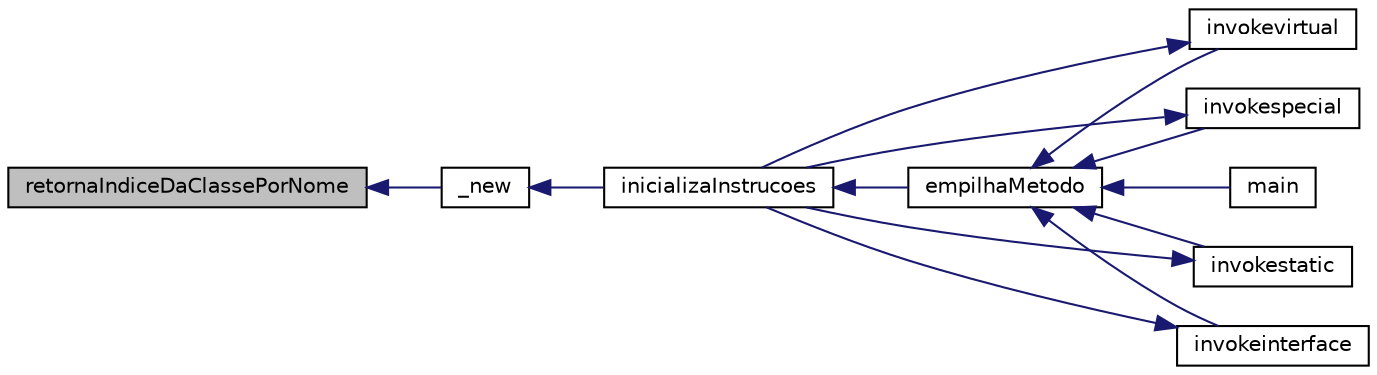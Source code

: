 digraph "retornaIndiceDaClassePorNome"
{
 // INTERACTIVE_SVG=YES
  edge [fontname="Helvetica",fontsize="10",labelfontname="Helvetica",labelfontsize="10"];
  node [fontname="Helvetica",fontsize="10",shape=record];
  rankdir="LR";
  Node301 [label="retornaIndiceDaClassePorNome",height=0.2,width=0.4,color="black", fillcolor="grey75", style="filled", fontcolor="black"];
  Node301 -> Node302 [dir="back",color="midnightblue",fontsize="10",style="solid"];
  Node302 [label="_new",height=0.2,width=0.4,color="black", fillcolor="white", style="filled",URL="$instrucao_8h.html#af21ec92bed0d3e19db5ea4750b3a496f"];
  Node302 -> Node303 [dir="back",color="midnightblue",fontsize="10",style="solid"];
  Node303 [label="inicializaInstrucoes",height=0.2,width=0.4,color="black", fillcolor="white", style="filled",URL="$instrucao_8h.html#a308f4b87fb42ab5a62790c0127003ebe"];
  Node303 -> Node304 [dir="back",color="midnightblue",fontsize="10",style="solid"];
  Node304 [label="empilhaMetodo",height=0.2,width=0.4,color="black", fillcolor="white", style="filled",URL="$metodo_8h.html#a68acc5b3f2238f62b7d0ee50964183c1"];
  Node304 -> Node305 [dir="back",color="midnightblue",fontsize="10",style="solid"];
  Node305 [label="invokevirtual",height=0.2,width=0.4,color="black", fillcolor="white", style="filled",URL="$instrucao_8h.html#a78801a57dd7317b58754d741e22607a7"];
  Node305 -> Node303 [dir="back",color="midnightblue",fontsize="10",style="solid"];
  Node304 -> Node306 [dir="back",color="midnightblue",fontsize="10",style="solid"];
  Node306 [label="invokespecial",height=0.2,width=0.4,color="black", fillcolor="white", style="filled",URL="$instrucao_8h.html#aea396d65920fd2046b81c2b5742f8fc2"];
  Node306 -> Node303 [dir="back",color="midnightblue",fontsize="10",style="solid"];
  Node304 -> Node307 [dir="back",color="midnightblue",fontsize="10",style="solid"];
  Node307 [label="invokestatic",height=0.2,width=0.4,color="black", fillcolor="white", style="filled",URL="$instrucao_8h.html#a99b74fdcaa5d59615718fc49f4cb1bf2"];
  Node307 -> Node303 [dir="back",color="midnightblue",fontsize="10",style="solid"];
  Node304 -> Node308 [dir="back",color="midnightblue",fontsize="10",style="solid"];
  Node308 [label="invokeinterface",height=0.2,width=0.4,color="black", fillcolor="white", style="filled",URL="$instrucao_8h.html#a04465c61aa4c123ce79dc562244e7af8"];
  Node308 -> Node303 [dir="back",color="midnightblue",fontsize="10",style="solid"];
  Node304 -> Node309 [dir="back",color="midnightblue",fontsize="10",style="solid"];
  Node309 [label="main",height=0.2,width=0.4,color="black", fillcolor="white", style="filled",URL="$main_8c.html#a0ddf1224851353fc92bfbff6f499fa97"];
}
